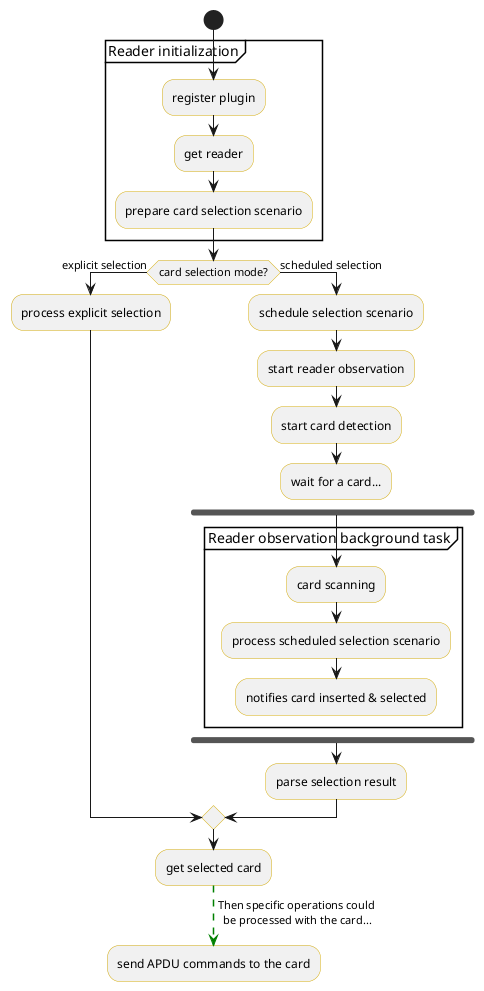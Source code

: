@startuml

'skinparam ClassBorderColor #F1C40F
skinparam ClassBorderColor #D4AC0D
skinparam stereotypeABorderColor #A9DCDF
skinparam stereotypeIBorderColor #B4A7E5
skinparam stereotypeCBorderColor #ADD1B2
skinparam stereotypeEBorderColor #EB93DF
skinparam shadowing false

skinparam StateBorderColor #D4AC0D
skinparam ActivityBorderColor #D4AC0D

' Red
skinparam ClassBackgroundColor<<red>> #FDEDEC
skinparam ClassBorderColor<<red>> #E74C3C
hide <<red>> stereotype
' Purple
skinparam ClassBackgroundColor<<purple>> #F4ECF7
skinparam ClassBorderColor<<purple>> #8E44AD
hide <<purple>> stereotype
' blue
skinparam ClassBackgroundColor<<blue>> #EBF5FB
skinparam ClassBorderColor<<blue>> #3498DB
hide <<blue>> stereotype
' Green
skinparam ClassBackgroundColor<<green>> #EAFAF1
skinparam ClassBorderColor<<green>> #2ECC71
hide <<green>> stereotype

' Orange
skinparam ClassBackgroundColor<<orange>> #FDF2E9
skinparam ClassBorderColor<<orange>> #E67E22
hide <<orange>> stereotype

' Grey
skinparam ClassBackgroundColor<<grey>> #EAECEE
skinparam ClassBorderColor<<grey>> #2C3E50
hide <<grey>> stereotype

start
partition "Reader initialization" {
	:register plugin;
	:get reader;
	:prepare card selection scenario;
}

if (card selection mode?) then (explicit selection)
	:process explicit selection;
else (scheduled selection)
    :schedule selection scenario;
    :start reader observation;
    :start card detection;
    :wait for a card...;
	detach
	fork
		partition "Reader observation background task" {
		    :card scanning;
            :process scheduled selection scenario;
            :notifies card inserted & selected;
		}
	end fork
	detach
	:parse selection result;
endif
	:get selected card;
-[#green,dashed]-> Then specific operations could
  be processed with the card...;
	:send APDU commands to the card;
@enduml
